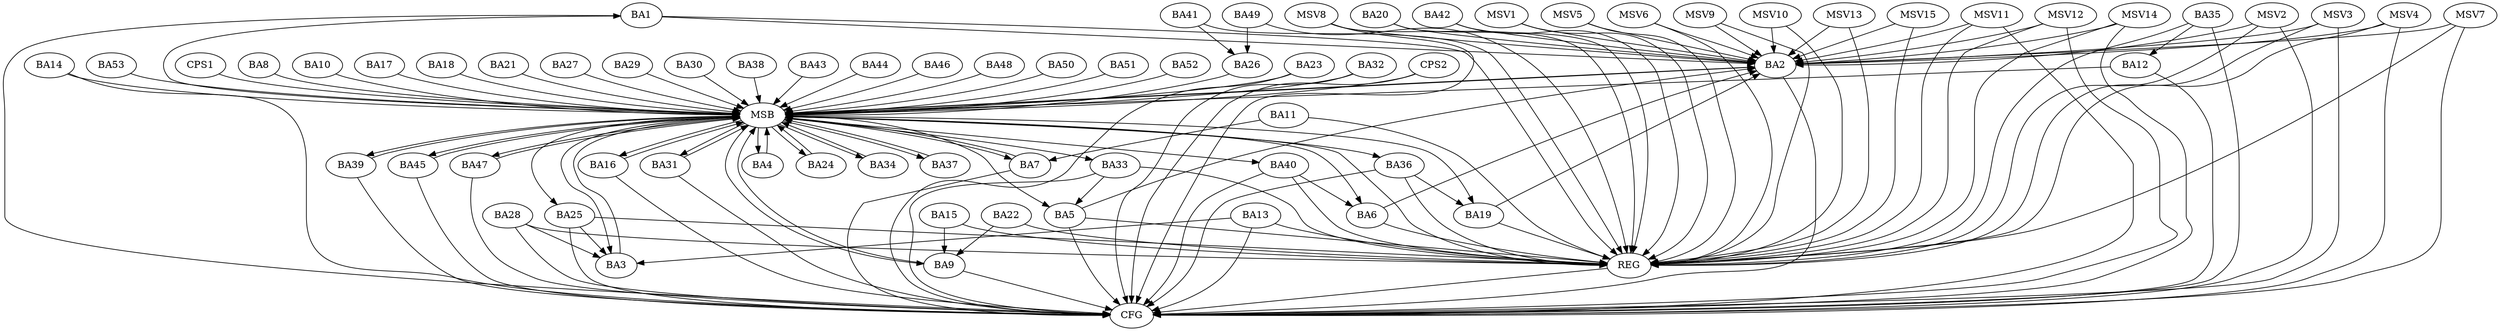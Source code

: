 strict digraph G {
  BA1 [ label="BA1" ];
  BA2 [ label="BA2" ];
  BA3 [ label="BA3" ];
  BA4 [ label="BA4" ];
  BA5 [ label="BA5" ];
  BA6 [ label="BA6" ];
  BA7 [ label="BA7" ];
  BA8 [ label="BA8" ];
  BA9 [ label="BA9" ];
  BA10 [ label="BA10" ];
  BA11 [ label="BA11" ];
  BA12 [ label="BA12" ];
  BA13 [ label="BA13" ];
  BA14 [ label="BA14" ];
  BA15 [ label="BA15" ];
  BA16 [ label="BA16" ];
  BA17 [ label="BA17" ];
  BA18 [ label="BA18" ];
  BA19 [ label="BA19" ];
  BA20 [ label="BA20" ];
  BA21 [ label="BA21" ];
  BA22 [ label="BA22" ];
  BA23 [ label="BA23" ];
  BA24 [ label="BA24" ];
  BA25 [ label="BA25" ];
  BA26 [ label="BA26" ];
  BA27 [ label="BA27" ];
  BA28 [ label="BA28" ];
  BA29 [ label="BA29" ];
  BA30 [ label="BA30" ];
  BA31 [ label="BA31" ];
  BA32 [ label="BA32" ];
  BA33 [ label="BA33" ];
  BA34 [ label="BA34" ];
  BA35 [ label="BA35" ];
  BA36 [ label="BA36" ];
  BA37 [ label="BA37" ];
  BA38 [ label="BA38" ];
  BA39 [ label="BA39" ];
  BA40 [ label="BA40" ];
  BA41 [ label="BA41" ];
  BA42 [ label="BA42" ];
  BA43 [ label="BA43" ];
  BA44 [ label="BA44" ];
  BA45 [ label="BA45" ];
  BA46 [ label="BA46" ];
  BA47 [ label="BA47" ];
  BA48 [ label="BA48" ];
  BA49 [ label="BA49" ];
  BA50 [ label="BA50" ];
  BA51 [ label="BA51" ];
  BA52 [ label="BA52" ];
  BA53 [ label="BA53" ];
  CPS1 [ label="CPS1" ];
  CPS2 [ label="CPS2" ];
  REG [ label="REG" ];
  MSB [ label="MSB" ];
  CFG [ label="CFG" ];
  MSV1 [ label="MSV1" ];
  MSV2 [ label="MSV2" ];
  MSV3 [ label="MSV3" ];
  MSV4 [ label="MSV4" ];
  MSV5 [ label="MSV5" ];
  MSV6 [ label="MSV6" ];
  MSV7 [ label="MSV7" ];
  MSV8 [ label="MSV8" ];
  MSV9 [ label="MSV9" ];
  MSV10 [ label="MSV10" ];
  MSV11 [ label="MSV11" ];
  MSV12 [ label="MSV12" ];
  MSV13 [ label="MSV13" ];
  MSV14 [ label="MSV14" ];
  MSV15 [ label="MSV15" ];
  BA1 -> BA2;
  BA5 -> BA2;
  BA6 -> BA2;
  BA11 -> BA7;
  BA13 -> BA3;
  BA15 -> BA9;
  BA19 -> BA2;
  BA20 -> BA2;
  BA22 -> BA9;
  BA25 -> BA3;
  BA28 -> BA3;
  BA33 -> BA5;
  BA35 -> BA12;
  BA36 -> BA19;
  BA40 -> BA6;
  BA41 -> BA26;
  BA42 -> BA2;
  BA49 -> BA26;
  BA1 -> REG;
  BA5 -> REG;
  BA6 -> REG;
  BA11 -> REG;
  BA13 -> REG;
  BA15 -> REG;
  BA19 -> REG;
  BA20 -> REG;
  BA22 -> REG;
  BA25 -> REG;
  BA28 -> REG;
  BA33 -> REG;
  BA35 -> REG;
  BA36 -> REG;
  BA40 -> REG;
  BA41 -> REG;
  BA42 -> REG;
  BA49 -> REG;
  BA2 -> MSB;
  MSB -> BA1;
  MSB -> REG;
  BA3 -> MSB;
  MSB -> BA2;
  BA4 -> MSB;
  BA7 -> MSB;
  BA8 -> MSB;
  BA9 -> MSB;
  MSB -> BA5;
  BA10 -> MSB;
  MSB -> BA9;
  BA12 -> MSB;
  MSB -> BA6;
  BA14 -> MSB;
  BA16 -> MSB;
  MSB -> BA3;
  BA17 -> MSB;
  BA18 -> MSB;
  BA21 -> MSB;
  BA23 -> MSB;
  BA24 -> MSB;
  BA26 -> MSB;
  MSB -> BA24;
  BA27 -> MSB;
  BA29 -> MSB;
  BA30 -> MSB;
  BA31 -> MSB;
  BA32 -> MSB;
  MSB -> BA19;
  BA34 -> MSB;
  BA37 -> MSB;
  BA38 -> MSB;
  MSB -> BA36;
  BA39 -> MSB;
  MSB -> BA37;
  BA43 -> MSB;
  MSB -> BA40;
  BA44 -> MSB;
  BA45 -> MSB;
  BA46 -> MSB;
  BA47 -> MSB;
  MSB -> BA4;
  BA48 -> MSB;
  BA50 -> MSB;
  MSB -> BA7;
  BA51 -> MSB;
  MSB -> BA31;
  BA52 -> MSB;
  BA53 -> MSB;
  MSB -> BA33;
  CPS1 -> MSB;
  MSB -> BA39;
  MSB -> BA34;
  CPS2 -> MSB;
  MSB -> BA45;
  MSB -> BA47;
  MSB -> BA25;
  MSB -> BA16;
  BA16 -> CFG;
  BA28 -> CFG;
  BA9 -> CFG;
  BA2 -> CFG;
  BA13 -> CFG;
  BA47 -> CFG;
  BA36 -> CFG;
  BA5 -> CFG;
  BA7 -> CFG;
  BA12 -> CFG;
  BA1 -> CFG;
  BA40 -> CFG;
  BA23 -> CFG;
  BA33 -> CFG;
  BA32 -> CFG;
  BA14 -> CFG;
  BA39 -> CFG;
  BA31 -> CFG;
  BA45 -> CFG;
  CPS2 -> CFG;
  BA25 -> CFG;
  BA35 -> CFG;
  REG -> CFG;
  MSV1 -> BA2;
  MSV2 -> BA2;
  MSV3 -> BA2;
  MSV4 -> BA2;
  MSV1 -> REG;
  MSV2 -> REG;
  MSV2 -> CFG;
  MSV3 -> REG;
  MSV3 -> CFG;
  MSV4 -> REG;
  MSV4 -> CFG;
  MSV5 -> BA2;
  MSV5 -> REG;
  MSV6 -> BA2;
  MSV7 -> BA2;
  MSV6 -> REG;
  MSV7 -> REG;
  MSV7 -> CFG;
  MSV8 -> BA2;
  MSV9 -> BA2;
  MSV8 -> REG;
  MSV8 -> CFG;
  MSV9 -> REG;
  MSV10 -> BA2;
  MSV10 -> REG;
  MSV11 -> BA2;
  MSV11 -> REG;
  MSV11 -> CFG;
  MSV12 -> BA2;
  MSV13 -> BA2;
  MSV14 -> BA2;
  MSV15 -> BA2;
  MSV12 -> REG;
  MSV12 -> CFG;
  MSV13 -> REG;
  MSV14 -> REG;
  MSV14 -> CFG;
  MSV15 -> REG;
}
